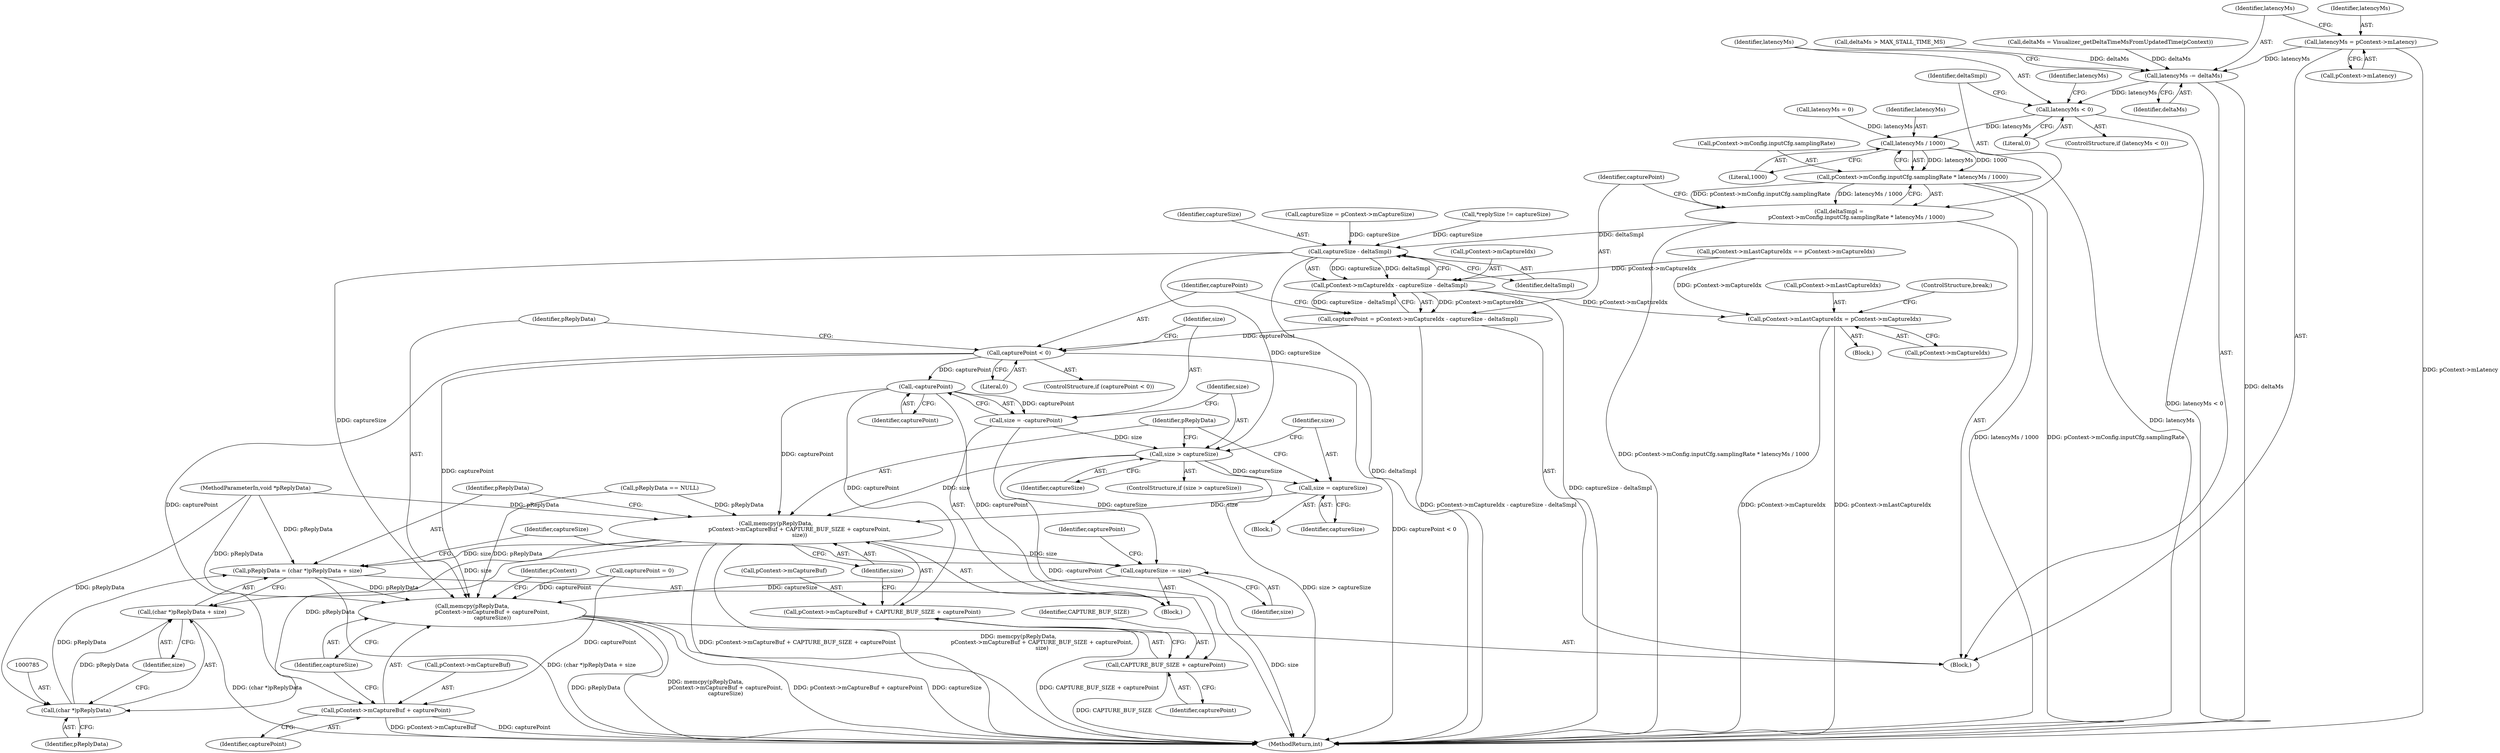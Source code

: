 digraph "0_Android_aeea52da00d210587fb3ed895de3d5f2e0264c88_11@pointer" {
"1000713" [label="(Call,latencyMs = pContext->mLatency)"];
"1000718" [label="(Call,latencyMs -= deltaMs)"];
"1000722" [label="(Call,latencyMs < 0)"];
"1000740" [label="(Call,latencyMs / 1000)"];
"1000732" [label="(Call,pContext->mConfig.inputCfg.samplingRate * latencyMs / 1000)"];
"1000730" [label="(Call,deltaSmpl =\n                    pContext->mConfig.inputCfg.samplingRate * latencyMs / 1000)"];
"1000750" [label="(Call,captureSize - deltaSmpl)"];
"1000746" [label="(Call,pContext->mCaptureIdx - captureSize - deltaSmpl)"];
"1000744" [label="(Call,capturePoint = pContext->mCaptureIdx - captureSize - deltaSmpl)"];
"1000754" [label="(Call,capturePoint < 0)"];
"1000761" [label="(Call,-capturePoint)"];
"1000759" [label="(Call,size = -capturePoint)"];
"1000764" [label="(Call,size > captureSize)"];
"1000768" [label="(Call,size = captureSize)"];
"1000771" [label="(Call,memcpy(pReplyData,\n                           pContext->mCaptureBuf + CAPTURE_BUF_SIZE + capturePoint,\n                           size))"];
"1000781" [label="(Call,pReplyData = (char *)pReplyData + size)"];
"1000794" [label="(Call,memcpy(pReplyData,\n                       pContext->mCaptureBuf + capturePoint,\n                       captureSize))"];
"1000784" [label="(Call,(char *)pReplyData)"];
"1000783" [label="(Call,(char *)pReplyData + size)"];
"1000788" [label="(Call,captureSize -= size)"];
"1000773" [label="(Call,pContext->mCaptureBuf + CAPTURE_BUF_SIZE + capturePoint)"];
"1000777" [label="(Call,CAPTURE_BUF_SIZE + capturePoint)"];
"1000796" [label="(Call,pContext->mCaptureBuf + capturePoint)"];
"1000802" [label="(Call,pContext->mLastCaptureIdx = pContext->mCaptureIdx)"];
"1000781" [label="(Call,pReplyData = (char *)pReplyData + size)"];
"1000801" [label="(Identifier,captureSize)"];
"1000752" [label="(Identifier,deltaSmpl)"];
"1000769" [label="(Identifier,size)"];
"1000778" [label="(Identifier,CAPTURE_BUF_SIZE)"];
"1000741" [label="(Identifier,latencyMs)"];
"1000719" [label="(Identifier,latencyMs)"];
"1000802" [label="(Call,pContext->mLastCaptureIdx = pContext->mCaptureIdx)"];
"1000792" [label="(Identifier,capturePoint)"];
"1000693" [label="(Call,deltaMs > MAX_STALL_TIME_MS)"];
"1000745" [label="(Identifier,capturePoint)"];
"1000746" [label="(Call,pContext->mCaptureIdx - captureSize - deltaSmpl)"];
"1000772" [label="(Identifier,pReplyData)"];
"1000815" [label="(ControlStructure,break;)"];
"1000656" [label="(Call,*replySize != captureSize)"];
"1000788" [label="(Call,captureSize -= size)"];
"1000759" [label="(Call,size = -capturePoint)"];
"1000779" [label="(Identifier,capturePoint)"];
"1000800" [label="(Identifier,capturePoint)"];
"1000756" [label="(Literal,0)"];
"1000732" [label="(Call,pContext->mConfig.inputCfg.samplingRate * latencyMs / 1000)"];
"1000783" [label="(Call,(char *)pReplyData + size)"];
"1000721" [label="(ControlStructure,if (latencyMs < 0))"];
"1000720" [label="(Identifier,deltaMs)"];
"1000767" [label="(Block,)"];
"1000726" [label="(Call,latencyMs = 0)"];
"1000740" [label="(Call,latencyMs / 1000)"];
"1000649" [label="(Call,pReplyData == NULL)"];
"1000744" [label="(Call,capturePoint = pContext->mCaptureIdx - captureSize - deltaSmpl)"];
"1000757" [label="(Block,)"];
"1000790" [label="(Identifier,size)"];
"1000742" [label="(Literal,1000)"];
"1000763" [label="(ControlStructure,if (size > captureSize))"];
"1000773" [label="(Call,pContext->mCaptureBuf + CAPTURE_BUF_SIZE + capturePoint)"];
"1000672" [label="(Call,deltaMs = Visualizer_getDeltaTimeMsFromUpdatedTime(pContext))"];
"1000713" [label="(Call,latencyMs = pContext->mLatency)"];
"1000784" [label="(Call,(char *)pReplyData)"];
"1000751" [label="(Identifier,captureSize)"];
"1000765" [label="(Identifier,size)"];
"1000718" [label="(Call,latencyMs -= deltaMs)"];
"1000754" [label="(Call,capturePoint < 0)"];
"1000724" [label="(Literal,0)"];
"1000764" [label="(Call,size > captureSize)"];
"1000678" [label="(Call,pContext->mLastCaptureIdx == pContext->mCaptureIdx)"];
"1000789" [label="(Identifier,captureSize)"];
"1000803" [label="(Call,pContext->mLastCaptureIdx)"];
"1000642" [label="(Call,captureSize = pContext->mCaptureSize)"];
"1000795" [label="(Identifier,pReplyData)"];
"1000797" [label="(Call,pContext->mCaptureBuf)"];
"1000780" [label="(Identifier,size)"];
"1001028" [label="(MethodReturn,int)"];
"1000794" [label="(Call,memcpy(pReplyData,\n                       pContext->mCaptureBuf + capturePoint,\n                       captureSize))"];
"1000730" [label="(Call,deltaSmpl =\n                    pContext->mConfig.inputCfg.samplingRate * latencyMs / 1000)"];
"1000766" [label="(Identifier,captureSize)"];
"1000771" [label="(Call,memcpy(pReplyData,\n                           pContext->mCaptureBuf + CAPTURE_BUF_SIZE + capturePoint,\n                           size))"];
"1000755" [label="(Identifier,capturePoint)"];
"1000760" [label="(Identifier,size)"];
"1000777" [label="(Call,CAPTURE_BUF_SIZE + capturePoint)"];
"1000731" [label="(Identifier,deltaSmpl)"];
"1000768" [label="(Call,size = captureSize)"];
"1000753" [label="(ControlStructure,if (capturePoint < 0))"];
"1000774" [label="(Call,pContext->mCaptureBuf)"];
"1000670" [label="(Block,)"];
"1000806" [label="(Call,pContext->mCaptureIdx)"];
"1000750" [label="(Call,captureSize - deltaSmpl)"];
"1000714" [label="(Identifier,latencyMs)"];
"1000722" [label="(Call,latencyMs < 0)"];
"1000782" [label="(Identifier,pReplyData)"];
"1000715" [label="(Call,pContext->mLatency)"];
"1000787" [label="(Identifier,size)"];
"1000108" [label="(MethodParameterIn,void *pReplyData)"];
"1000711" [label="(Block,)"];
"1000733" [label="(Call,pContext->mConfig.inputCfg.samplingRate)"];
"1000762" [label="(Identifier,capturePoint)"];
"1000723" [label="(Identifier,latencyMs)"];
"1000761" [label="(Call,-capturePoint)"];
"1000796" [label="(Call,pContext->mCaptureBuf + capturePoint)"];
"1000786" [label="(Identifier,pReplyData)"];
"1000804" [label="(Identifier,pContext)"];
"1000791" [label="(Call,capturePoint = 0)"];
"1000727" [label="(Identifier,latencyMs)"];
"1000747" [label="(Call,pContext->mCaptureIdx)"];
"1000770" [label="(Identifier,captureSize)"];
"1000713" -> "1000711"  [label="AST: "];
"1000713" -> "1000715"  [label="CFG: "];
"1000714" -> "1000713"  [label="AST: "];
"1000715" -> "1000713"  [label="AST: "];
"1000719" -> "1000713"  [label="CFG: "];
"1000713" -> "1001028"  [label="DDG: pContext->mLatency"];
"1000713" -> "1000718"  [label="DDG: latencyMs"];
"1000718" -> "1000711"  [label="AST: "];
"1000718" -> "1000720"  [label="CFG: "];
"1000719" -> "1000718"  [label="AST: "];
"1000720" -> "1000718"  [label="AST: "];
"1000723" -> "1000718"  [label="CFG: "];
"1000718" -> "1001028"  [label="DDG: deltaMs"];
"1000693" -> "1000718"  [label="DDG: deltaMs"];
"1000672" -> "1000718"  [label="DDG: deltaMs"];
"1000718" -> "1000722"  [label="DDG: latencyMs"];
"1000722" -> "1000721"  [label="AST: "];
"1000722" -> "1000724"  [label="CFG: "];
"1000723" -> "1000722"  [label="AST: "];
"1000724" -> "1000722"  [label="AST: "];
"1000727" -> "1000722"  [label="CFG: "];
"1000731" -> "1000722"  [label="CFG: "];
"1000722" -> "1001028"  [label="DDG: latencyMs < 0"];
"1000722" -> "1000740"  [label="DDG: latencyMs"];
"1000740" -> "1000732"  [label="AST: "];
"1000740" -> "1000742"  [label="CFG: "];
"1000741" -> "1000740"  [label="AST: "];
"1000742" -> "1000740"  [label="AST: "];
"1000732" -> "1000740"  [label="CFG: "];
"1000740" -> "1001028"  [label="DDG: latencyMs"];
"1000740" -> "1000732"  [label="DDG: latencyMs"];
"1000740" -> "1000732"  [label="DDG: 1000"];
"1000726" -> "1000740"  [label="DDG: latencyMs"];
"1000732" -> "1000730"  [label="AST: "];
"1000733" -> "1000732"  [label="AST: "];
"1000730" -> "1000732"  [label="CFG: "];
"1000732" -> "1001028"  [label="DDG: latencyMs / 1000"];
"1000732" -> "1001028"  [label="DDG: pContext->mConfig.inputCfg.samplingRate"];
"1000732" -> "1000730"  [label="DDG: pContext->mConfig.inputCfg.samplingRate"];
"1000732" -> "1000730"  [label="DDG: latencyMs / 1000"];
"1000730" -> "1000711"  [label="AST: "];
"1000731" -> "1000730"  [label="AST: "];
"1000745" -> "1000730"  [label="CFG: "];
"1000730" -> "1001028"  [label="DDG: pContext->mConfig.inputCfg.samplingRate * latencyMs / 1000"];
"1000730" -> "1000750"  [label="DDG: deltaSmpl"];
"1000750" -> "1000746"  [label="AST: "];
"1000750" -> "1000752"  [label="CFG: "];
"1000751" -> "1000750"  [label="AST: "];
"1000752" -> "1000750"  [label="AST: "];
"1000746" -> "1000750"  [label="CFG: "];
"1000750" -> "1001028"  [label="DDG: deltaSmpl"];
"1000750" -> "1000746"  [label="DDG: captureSize"];
"1000750" -> "1000746"  [label="DDG: deltaSmpl"];
"1000642" -> "1000750"  [label="DDG: captureSize"];
"1000656" -> "1000750"  [label="DDG: captureSize"];
"1000750" -> "1000764"  [label="DDG: captureSize"];
"1000750" -> "1000794"  [label="DDG: captureSize"];
"1000746" -> "1000744"  [label="AST: "];
"1000747" -> "1000746"  [label="AST: "];
"1000744" -> "1000746"  [label="CFG: "];
"1000746" -> "1001028"  [label="DDG: captureSize - deltaSmpl"];
"1000746" -> "1000744"  [label="DDG: pContext->mCaptureIdx"];
"1000746" -> "1000744"  [label="DDG: captureSize - deltaSmpl"];
"1000678" -> "1000746"  [label="DDG: pContext->mCaptureIdx"];
"1000746" -> "1000802"  [label="DDG: pContext->mCaptureIdx"];
"1000744" -> "1000711"  [label="AST: "];
"1000745" -> "1000744"  [label="AST: "];
"1000755" -> "1000744"  [label="CFG: "];
"1000744" -> "1001028"  [label="DDG: pContext->mCaptureIdx - captureSize - deltaSmpl"];
"1000744" -> "1000754"  [label="DDG: capturePoint"];
"1000754" -> "1000753"  [label="AST: "];
"1000754" -> "1000756"  [label="CFG: "];
"1000755" -> "1000754"  [label="AST: "];
"1000756" -> "1000754"  [label="AST: "];
"1000760" -> "1000754"  [label="CFG: "];
"1000795" -> "1000754"  [label="CFG: "];
"1000754" -> "1001028"  [label="DDG: capturePoint < 0"];
"1000754" -> "1000761"  [label="DDG: capturePoint"];
"1000754" -> "1000794"  [label="DDG: capturePoint"];
"1000754" -> "1000796"  [label="DDG: capturePoint"];
"1000761" -> "1000759"  [label="AST: "];
"1000761" -> "1000762"  [label="CFG: "];
"1000762" -> "1000761"  [label="AST: "];
"1000759" -> "1000761"  [label="CFG: "];
"1000761" -> "1000759"  [label="DDG: capturePoint"];
"1000761" -> "1000771"  [label="DDG: capturePoint"];
"1000761" -> "1000773"  [label="DDG: capturePoint"];
"1000761" -> "1000777"  [label="DDG: capturePoint"];
"1000759" -> "1000757"  [label="AST: "];
"1000760" -> "1000759"  [label="AST: "];
"1000765" -> "1000759"  [label="CFG: "];
"1000759" -> "1001028"  [label="DDG: -capturePoint"];
"1000759" -> "1000764"  [label="DDG: size"];
"1000764" -> "1000763"  [label="AST: "];
"1000764" -> "1000766"  [label="CFG: "];
"1000765" -> "1000764"  [label="AST: "];
"1000766" -> "1000764"  [label="AST: "];
"1000769" -> "1000764"  [label="CFG: "];
"1000772" -> "1000764"  [label="CFG: "];
"1000764" -> "1001028"  [label="DDG: size > captureSize"];
"1000764" -> "1000768"  [label="DDG: captureSize"];
"1000764" -> "1000771"  [label="DDG: size"];
"1000764" -> "1000788"  [label="DDG: captureSize"];
"1000768" -> "1000767"  [label="AST: "];
"1000768" -> "1000770"  [label="CFG: "];
"1000769" -> "1000768"  [label="AST: "];
"1000770" -> "1000768"  [label="AST: "];
"1000772" -> "1000768"  [label="CFG: "];
"1000768" -> "1000771"  [label="DDG: size"];
"1000771" -> "1000757"  [label="AST: "];
"1000771" -> "1000780"  [label="CFG: "];
"1000772" -> "1000771"  [label="AST: "];
"1000773" -> "1000771"  [label="AST: "];
"1000780" -> "1000771"  [label="AST: "];
"1000782" -> "1000771"  [label="CFG: "];
"1000771" -> "1001028"  [label="DDG: pContext->mCaptureBuf + CAPTURE_BUF_SIZE + capturePoint"];
"1000771" -> "1001028"  [label="DDG: memcpy(pReplyData,\n                           pContext->mCaptureBuf + CAPTURE_BUF_SIZE + capturePoint,\n                           size)"];
"1000649" -> "1000771"  [label="DDG: pReplyData"];
"1000108" -> "1000771"  [label="DDG: pReplyData"];
"1000771" -> "1000781"  [label="DDG: size"];
"1000771" -> "1000784"  [label="DDG: pReplyData"];
"1000771" -> "1000783"  [label="DDG: size"];
"1000771" -> "1000788"  [label="DDG: size"];
"1000781" -> "1000757"  [label="AST: "];
"1000781" -> "1000783"  [label="CFG: "];
"1000782" -> "1000781"  [label="AST: "];
"1000783" -> "1000781"  [label="AST: "];
"1000789" -> "1000781"  [label="CFG: "];
"1000781" -> "1001028"  [label="DDG: (char *)pReplyData + size"];
"1000784" -> "1000781"  [label="DDG: pReplyData"];
"1000108" -> "1000781"  [label="DDG: pReplyData"];
"1000781" -> "1000794"  [label="DDG: pReplyData"];
"1000794" -> "1000711"  [label="AST: "];
"1000794" -> "1000801"  [label="CFG: "];
"1000795" -> "1000794"  [label="AST: "];
"1000796" -> "1000794"  [label="AST: "];
"1000801" -> "1000794"  [label="AST: "];
"1000804" -> "1000794"  [label="CFG: "];
"1000794" -> "1001028"  [label="DDG: pContext->mCaptureBuf + capturePoint"];
"1000794" -> "1001028"  [label="DDG: pReplyData"];
"1000794" -> "1001028"  [label="DDG: memcpy(pReplyData,\n                       pContext->mCaptureBuf + capturePoint,\n                       captureSize)"];
"1000794" -> "1001028"  [label="DDG: captureSize"];
"1000649" -> "1000794"  [label="DDG: pReplyData"];
"1000108" -> "1000794"  [label="DDG: pReplyData"];
"1000791" -> "1000794"  [label="DDG: capturePoint"];
"1000788" -> "1000794"  [label="DDG: captureSize"];
"1000784" -> "1000783"  [label="AST: "];
"1000784" -> "1000786"  [label="CFG: "];
"1000785" -> "1000784"  [label="AST: "];
"1000786" -> "1000784"  [label="AST: "];
"1000787" -> "1000784"  [label="CFG: "];
"1000784" -> "1000783"  [label="DDG: pReplyData"];
"1000108" -> "1000784"  [label="DDG: pReplyData"];
"1000783" -> "1000787"  [label="CFG: "];
"1000787" -> "1000783"  [label="AST: "];
"1000783" -> "1001028"  [label="DDG: (char *)pReplyData"];
"1000788" -> "1000757"  [label="AST: "];
"1000788" -> "1000790"  [label="CFG: "];
"1000789" -> "1000788"  [label="AST: "];
"1000790" -> "1000788"  [label="AST: "];
"1000792" -> "1000788"  [label="CFG: "];
"1000788" -> "1001028"  [label="DDG: size"];
"1000773" -> "1000777"  [label="CFG: "];
"1000774" -> "1000773"  [label="AST: "];
"1000777" -> "1000773"  [label="AST: "];
"1000780" -> "1000773"  [label="CFG: "];
"1000773" -> "1001028"  [label="DDG: CAPTURE_BUF_SIZE + capturePoint"];
"1000777" -> "1000779"  [label="CFG: "];
"1000778" -> "1000777"  [label="AST: "];
"1000779" -> "1000777"  [label="AST: "];
"1000777" -> "1001028"  [label="DDG: CAPTURE_BUF_SIZE"];
"1000796" -> "1000800"  [label="CFG: "];
"1000797" -> "1000796"  [label="AST: "];
"1000800" -> "1000796"  [label="AST: "];
"1000801" -> "1000796"  [label="CFG: "];
"1000796" -> "1001028"  [label="DDG: capturePoint"];
"1000796" -> "1001028"  [label="DDG: pContext->mCaptureBuf"];
"1000791" -> "1000796"  [label="DDG: capturePoint"];
"1000802" -> "1000670"  [label="AST: "];
"1000802" -> "1000806"  [label="CFG: "];
"1000803" -> "1000802"  [label="AST: "];
"1000806" -> "1000802"  [label="AST: "];
"1000815" -> "1000802"  [label="CFG: "];
"1000802" -> "1001028"  [label="DDG: pContext->mLastCaptureIdx"];
"1000802" -> "1001028"  [label="DDG: pContext->mCaptureIdx"];
"1000678" -> "1000802"  [label="DDG: pContext->mCaptureIdx"];
}
